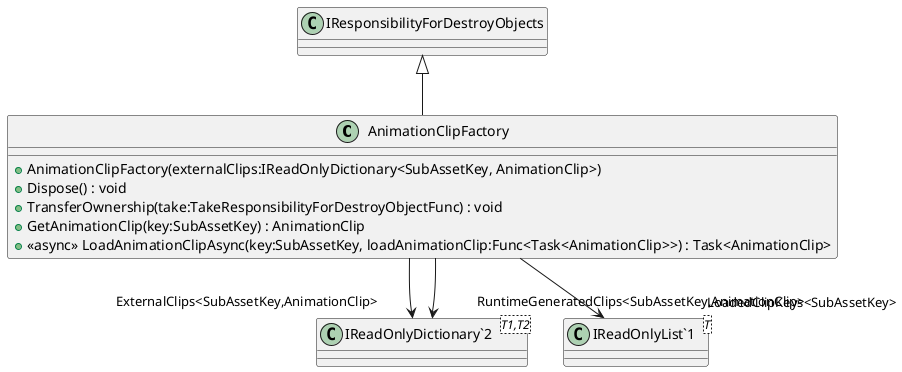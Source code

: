 @startuml
class AnimationClipFactory {
    + AnimationClipFactory(externalClips:IReadOnlyDictionary<SubAssetKey, AnimationClip>)
    + Dispose() : void
    + TransferOwnership(take:TakeResponsibilityForDestroyObjectFunc) : void
    + GetAnimationClip(key:SubAssetKey) : AnimationClip
    + <<async>> LoadAnimationClipAsync(key:SubAssetKey, loadAnimationClip:Func<Task<AnimationClip>>) : Task<AnimationClip>
}
class "IReadOnlyDictionary`2"<T1,T2> {
}
class "IReadOnlyList`1"<T> {
}
IResponsibilityForDestroyObjects <|-- AnimationClipFactory
AnimationClipFactory --> "ExternalClips<SubAssetKey,AnimationClip>" "IReadOnlyDictionary`2"
AnimationClipFactory --> "RuntimeGeneratedClips<SubAssetKey,AnimationClip>" "IReadOnlyDictionary`2"
AnimationClipFactory --> "LoadedClipKeys<SubAssetKey>" "IReadOnlyList`1"
@enduml
